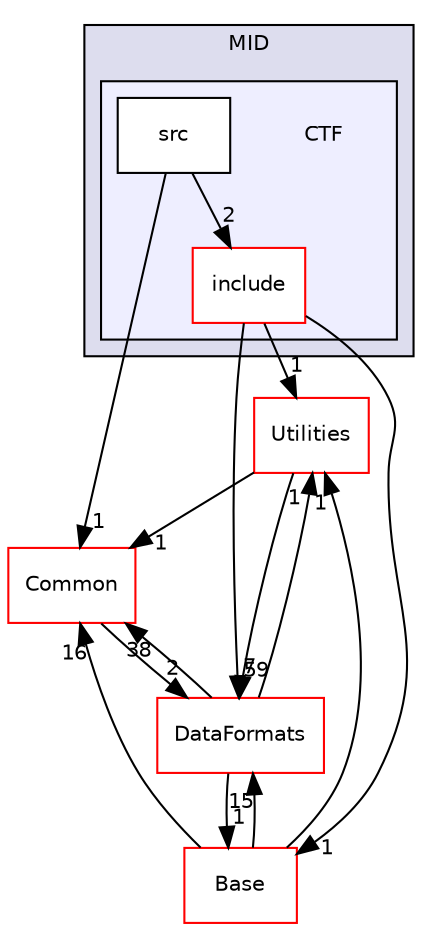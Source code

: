 digraph "/home/travis/build/AliceO2Group/AliceO2/Detectors/MUON/MID/CTF" {
  bgcolor=transparent;
  compound=true
  node [ fontsize="10", fontname="Helvetica"];
  edge [ labelfontsize="10", labelfontname="Helvetica"];
  subgraph clusterdir_9e24c537087392bd208449d0b48c466c {
    graph [ bgcolor="#ddddee", pencolor="black", label="MID" fontname="Helvetica", fontsize="10", URL="dir_9e24c537087392bd208449d0b48c466c.html"]
  subgraph clusterdir_ec47f4617e2325ef786d87078c97382a {
    graph [ bgcolor="#eeeeff", pencolor="black", label="" URL="dir_ec47f4617e2325ef786d87078c97382a.html"];
    dir_ec47f4617e2325ef786d87078c97382a [shape=plaintext label="CTF"];
    dir_d75b4e634d8b5be7e920c0a2b3d69d81 [shape=box label="include" color="red" fillcolor="white" style="filled" URL="dir_d75b4e634d8b5be7e920c0a2b3d69d81.html"];
    dir_064de061aa902d7814a068197be3650e [shape=box label="src" color="black" fillcolor="white" style="filled" URL="dir_064de061aa902d7814a068197be3650e.html"];
  }
  }
  dir_4ab6b4cc6a7edbff49100e9123df213f [shape=box label="Common" color="red" URL="dir_4ab6b4cc6a7edbff49100e9123df213f.html"];
  dir_b05a5fa85f84bfc9013183c9d87f9a36 [shape=box label="Utilities" color="red" URL="dir_b05a5fa85f84bfc9013183c9d87f9a36.html"];
  dir_37c90836491b695b472bf98d1be8336b [shape=box label="Base" color="red" URL="dir_37c90836491b695b472bf98d1be8336b.html"];
  dir_2171f7ec022c5423887b07c69b2f5b48 [shape=box label="DataFormats" color="red" URL="dir_2171f7ec022c5423887b07c69b2f5b48.html"];
  dir_d75b4e634d8b5be7e920c0a2b3d69d81->dir_b05a5fa85f84bfc9013183c9d87f9a36 [headlabel="1", labeldistance=1.5 headhref="dir_000487_000623.html"];
  dir_d75b4e634d8b5be7e920c0a2b3d69d81->dir_37c90836491b695b472bf98d1be8336b [headlabel="1", labeldistance=1.5 headhref="dir_000487_000287.html"];
  dir_d75b4e634d8b5be7e920c0a2b3d69d81->dir_2171f7ec022c5423887b07c69b2f5b48 [headlabel="7", labeldistance=1.5 headhref="dir_000487_000090.html"];
  dir_4ab6b4cc6a7edbff49100e9123df213f->dir_2171f7ec022c5423887b07c69b2f5b48 [headlabel="2", labeldistance=1.5 headhref="dir_000036_000090.html"];
  dir_064de061aa902d7814a068197be3650e->dir_d75b4e634d8b5be7e920c0a2b3d69d81 [headlabel="2", labeldistance=1.5 headhref="dir_000491_000487.html"];
  dir_064de061aa902d7814a068197be3650e->dir_4ab6b4cc6a7edbff49100e9123df213f [headlabel="1", labeldistance=1.5 headhref="dir_000491_000036.html"];
  dir_b05a5fa85f84bfc9013183c9d87f9a36->dir_4ab6b4cc6a7edbff49100e9123df213f [headlabel="1", labeldistance=1.5 headhref="dir_000623_000036.html"];
  dir_b05a5fa85f84bfc9013183c9d87f9a36->dir_2171f7ec022c5423887b07c69b2f5b48 [headlabel="59", labeldistance=1.5 headhref="dir_000623_000090.html"];
  dir_37c90836491b695b472bf98d1be8336b->dir_4ab6b4cc6a7edbff49100e9123df213f [headlabel="16", labeldistance=1.5 headhref="dir_000287_000036.html"];
  dir_37c90836491b695b472bf98d1be8336b->dir_b05a5fa85f84bfc9013183c9d87f9a36 [headlabel="1", labeldistance=1.5 headhref="dir_000287_000623.html"];
  dir_37c90836491b695b472bf98d1be8336b->dir_2171f7ec022c5423887b07c69b2f5b48 [headlabel="15", labeldistance=1.5 headhref="dir_000287_000090.html"];
  dir_2171f7ec022c5423887b07c69b2f5b48->dir_4ab6b4cc6a7edbff49100e9123df213f [headlabel="38", labeldistance=1.5 headhref="dir_000090_000036.html"];
  dir_2171f7ec022c5423887b07c69b2f5b48->dir_b05a5fa85f84bfc9013183c9d87f9a36 [headlabel="1", labeldistance=1.5 headhref="dir_000090_000623.html"];
  dir_2171f7ec022c5423887b07c69b2f5b48->dir_37c90836491b695b472bf98d1be8336b [headlabel="1", labeldistance=1.5 headhref="dir_000090_000287.html"];
}
